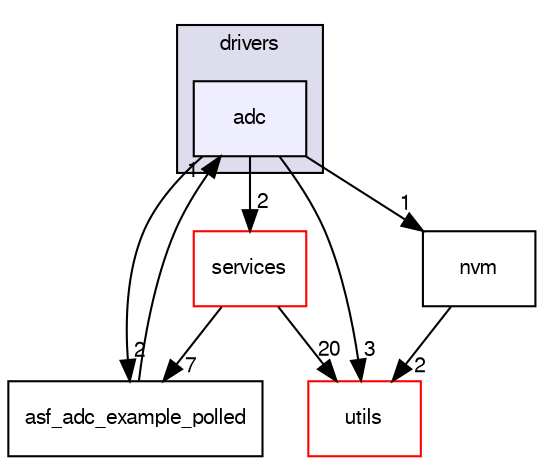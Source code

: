 digraph G {
  compound=true
  node [ fontsize="10", fontname="FreeSans"];
  edge [ labelfontsize="10", labelfontname="FreeSans"];
  subgraph clusterdir_48d7c75bc2d65fbf40aa264a7dbfade3 {
    graph [ bgcolor="#ddddee", pencolor="black", label="drivers" fontname="FreeSans", fontsize="10", URL="dir_48d7c75bc2d65fbf40aa264a7dbfade3.html"]
  dir_7444460e701f6b8b26865e86c4dfa36c [shape=box, label="adc", style="filled", fillcolor="#eeeeff", pencolor="black", URL="dir_7444460e701f6b8b26865e86c4dfa36c.html"];
  }
  dir_a3daf184e2a07ef4b49807f50f1e84df [shape=box label="asf_adc_example_polled" URL="dir_a3daf184e2a07ef4b49807f50f1e84df.html"];
  dir_6df56000e9397a0e5b9a9ad92f20af68 [shape=box label="services" fillcolor="white" style="filled" color="red" URL="dir_6df56000e9397a0e5b9a9ad92f20af68.html"];
  dir_e74a7c641d1b032fbb218d42b422d49b [shape=box label="utils" fillcolor="white" style="filled" color="red" URL="dir_e74a7c641d1b032fbb218d42b422d49b.html"];
  dir_14968f34a829ceb19522742a31e9348f [shape=box label="nvm" URL="dir_14968f34a829ceb19522742a31e9348f.html"];
  dir_a3daf184e2a07ef4b49807f50f1e84df->dir_7444460e701f6b8b26865e86c4dfa36c [headlabel="1", labeldistance=1.5 headhref="dir_000037_000010.html"];
  dir_6df56000e9397a0e5b9a9ad92f20af68->dir_a3daf184e2a07ef4b49807f50f1e84df [headlabel="7", labeldistance=1.5 headhref="dir_000017_000037.html"];
  dir_6df56000e9397a0e5b9a9ad92f20af68->dir_e74a7c641d1b032fbb218d42b422d49b [headlabel="20", labeldistance=1.5 headhref="dir_000017_000029.html"];
  dir_7444460e701f6b8b26865e86c4dfa36c->dir_a3daf184e2a07ef4b49807f50f1e84df [headlabel="2", labeldistance=1.5 headhref="dir_000010_000037.html"];
  dir_7444460e701f6b8b26865e86c4dfa36c->dir_6df56000e9397a0e5b9a9ad92f20af68 [headlabel="2", labeldistance=1.5 headhref="dir_000010_000017.html"];
  dir_7444460e701f6b8b26865e86c4dfa36c->dir_e74a7c641d1b032fbb218d42b422d49b [headlabel="3", labeldistance=1.5 headhref="dir_000010_000029.html"];
  dir_7444460e701f6b8b26865e86c4dfa36c->dir_14968f34a829ceb19522742a31e9348f [headlabel="1", labeldistance=1.5 headhref="dir_000010_000013.html"];
  dir_14968f34a829ceb19522742a31e9348f->dir_e74a7c641d1b032fbb218d42b422d49b [headlabel="2", labeldistance=1.5 headhref="dir_000013_000029.html"];
}
